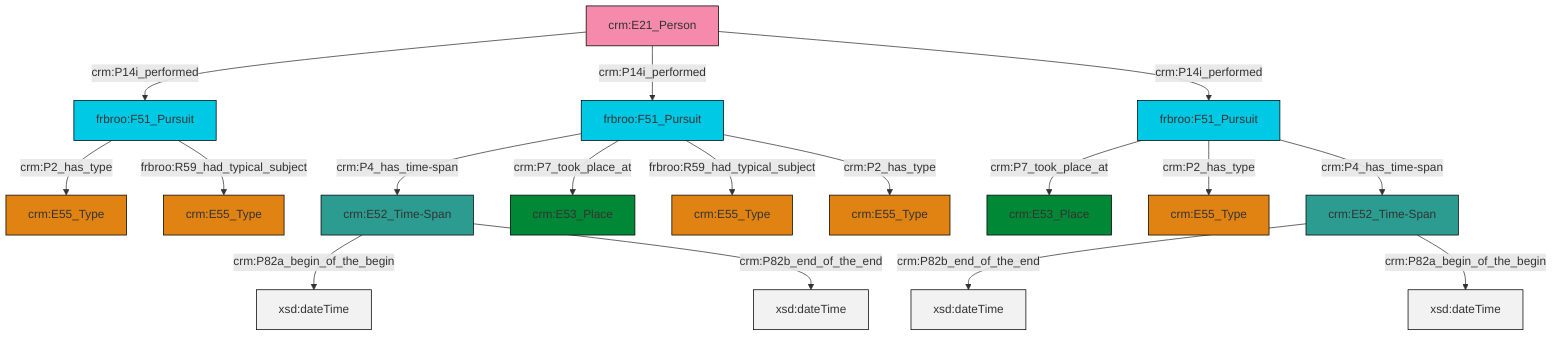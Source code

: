 graph TD
classDef Literal fill:#f2f2f2,stroke:#000000;
classDef CRM_Entity fill:#FFFFFF,stroke:#000000;
classDef Temporal_Entity fill:#00C9E6, stroke:#000000;
classDef Type fill:#E18312, stroke:#000000;
classDef Time-Span fill:#2C9C91, stroke:#000000;
classDef Appellation fill:#FFEB7F, stroke:#000000;
classDef Place fill:#008836, stroke:#000000;
classDef Persistent_Item fill:#B266B2, stroke:#000000;
classDef Conceptual_Object fill:#FFD700, stroke:#000000;
classDef Physical_Thing fill:#D2B48C, stroke:#000000;
classDef Actor fill:#f58aad, stroke:#000000;
classDef PC_Classes fill:#4ce600, stroke:#000000;
classDef Multi fill:#cccccc,stroke:#000000;

0["frbroo:F51_Pursuit"]:::Temporal_Entity -->|crm:P4_has_time-span| 1["crm:E52_Time-Span"]:::Time-Span
0["frbroo:F51_Pursuit"]:::Temporal_Entity -->|crm:P7_took_place_at| 6["crm:E53_Place"]:::Place
8["crm:E21_Person"]:::Actor -->|crm:P14i_performed| 9["frbroo:F51_Pursuit"]:::Temporal_Entity
11["frbroo:F51_Pursuit"]:::Temporal_Entity -->|crm:P7_took_place_at| 2["crm:E53_Place"]:::Place
9["frbroo:F51_Pursuit"]:::Temporal_Entity -->|crm:P2_has_type| 12["crm:E55_Type"]:::Type
1["crm:E52_Time-Span"]:::Time-Span -->|crm:P82a_begin_of_the_begin| 13[xsd:dateTime]:::Literal
9["frbroo:F51_Pursuit"]:::Temporal_Entity -->|frbroo:R59_had_typical_subject| 14["crm:E55_Type"]:::Type
15["crm:E52_Time-Span"]:::Time-Span -->|crm:P82b_end_of_the_end| 16[xsd:dateTime]:::Literal
11["frbroo:F51_Pursuit"]:::Temporal_Entity -->|crm:P2_has_type| 17["crm:E55_Type"]:::Type
1["crm:E52_Time-Span"]:::Time-Span -->|crm:P82b_end_of_the_end| 20[xsd:dateTime]:::Literal
15["crm:E52_Time-Span"]:::Time-Span -->|crm:P82a_begin_of_the_begin| 21[xsd:dateTime]:::Literal
8["crm:E21_Person"]:::Actor -->|crm:P14i_performed| 0["frbroo:F51_Pursuit"]:::Temporal_Entity
0["frbroo:F51_Pursuit"]:::Temporal_Entity -->|frbroo:R59_had_typical_subject| 23["crm:E55_Type"]:::Type
0["frbroo:F51_Pursuit"]:::Temporal_Entity -->|crm:P2_has_type| 4["crm:E55_Type"]:::Type
8["crm:E21_Person"]:::Actor -->|crm:P14i_performed| 11["frbroo:F51_Pursuit"]:::Temporal_Entity
11["frbroo:F51_Pursuit"]:::Temporal_Entity -->|crm:P4_has_time-span| 15["crm:E52_Time-Span"]:::Time-Span
